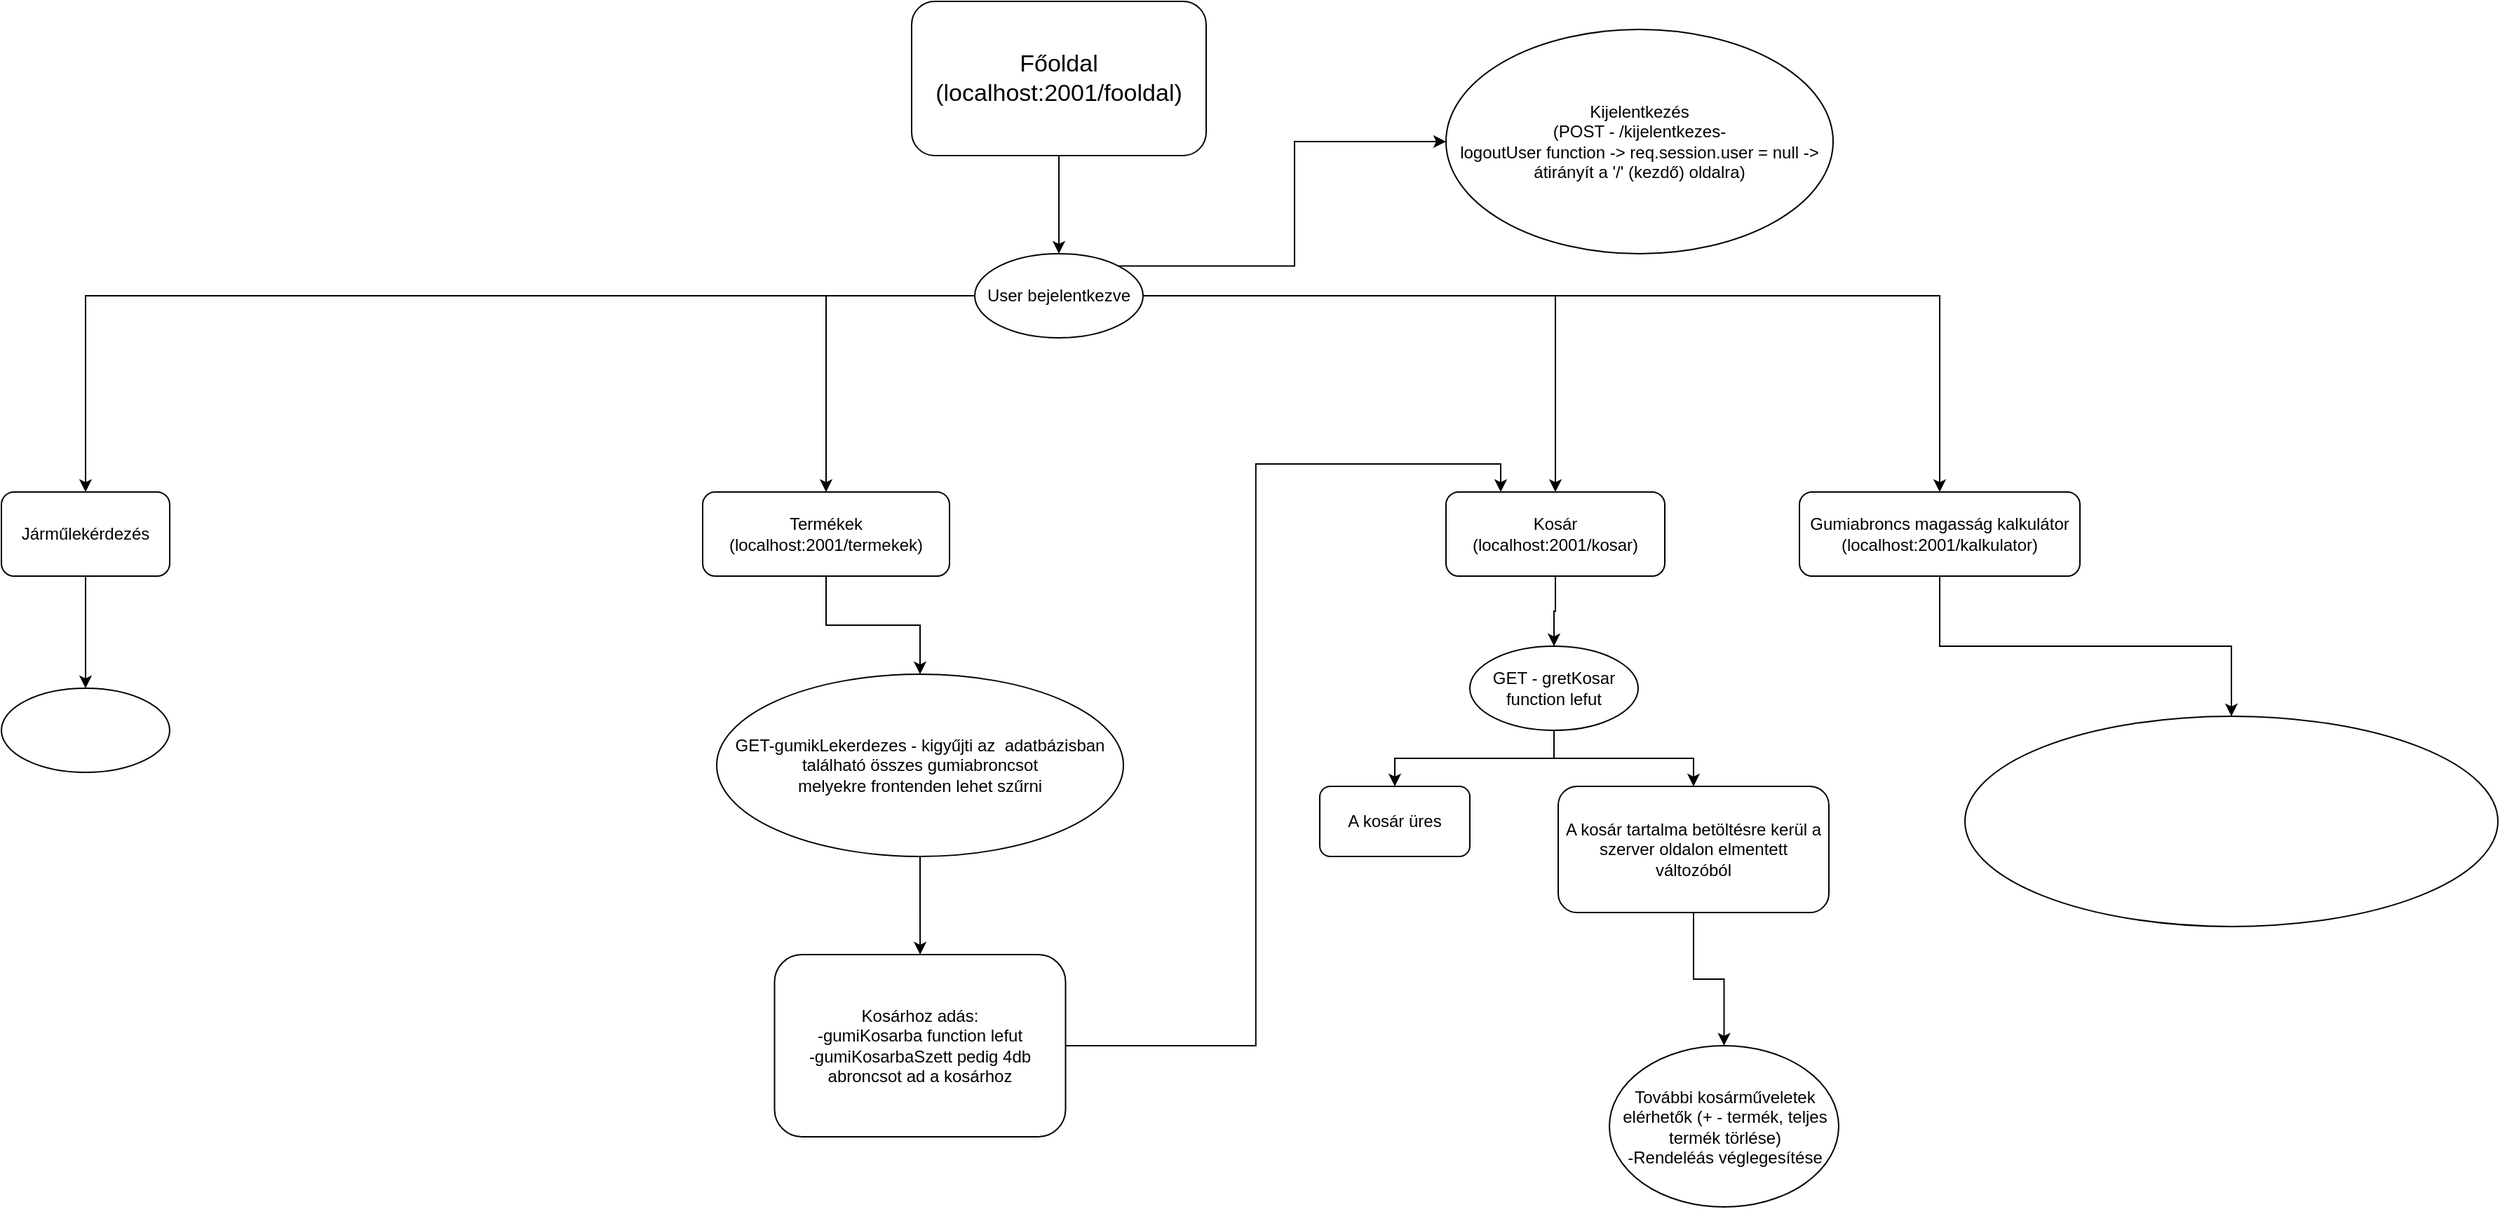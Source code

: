 <mxfile version="17.1.3" type="device"><diagram id="HGh5GYdAjxCbBvtb3ppb" name="Page-1"><mxGraphModel dx="2403" dy="1813" grid="1" gridSize="10" guides="1" tooltips="1" connect="1" arrows="1" fold="1" page="1" pageScale="1" pageWidth="827" pageHeight="1169" math="0" shadow="0"><root><mxCell id="0"/><mxCell id="1" parent="0"/><mxCell id="qYlpwDRyYmOsgT5r-fNk-3" value="" style="edgeStyle=orthogonalEdgeStyle;rounded=0;orthogonalLoop=1;jettySize=auto;html=1;fontSize=17;" parent="1" source="qYlpwDRyYmOsgT5r-fNk-1" target="qYlpwDRyYmOsgT5r-fNk-2" edge="1"><mxGeometry relative="1" as="geometry"/></mxCell><mxCell id="qYlpwDRyYmOsgT5r-fNk-1" value="&lt;font style=&quot;font-size: 17px&quot;&gt;Főoldal&lt;br&gt;(localhost:2001/fooldal)&lt;/font&gt;" style="rounded=1;whiteSpace=wrap;html=1;" parent="1" vertex="1"><mxGeometry x="309" y="-10" width="210" height="110" as="geometry"/></mxCell><mxCell id="qYlpwDRyYmOsgT5r-fNk-7" value="" style="edgeStyle=orthogonalEdgeStyle;rounded=0;orthogonalLoop=1;jettySize=auto;html=1;fontSize=17;" parent="1" source="qYlpwDRyYmOsgT5r-fNk-2" target="qYlpwDRyYmOsgT5r-fNk-6" edge="1"><mxGeometry relative="1" as="geometry"/></mxCell><mxCell id="qYlpwDRyYmOsgT5r-fNk-9" value="" style="edgeStyle=orthogonalEdgeStyle;rounded=0;orthogonalLoop=1;jettySize=auto;html=1;fontSize=17;" parent="1" source="qYlpwDRyYmOsgT5r-fNk-2" target="qYlpwDRyYmOsgT5r-fNk-8" edge="1"><mxGeometry relative="1" as="geometry"/></mxCell><mxCell id="qYlpwDRyYmOsgT5r-fNk-11" value="" style="edgeStyle=orthogonalEdgeStyle;rounded=0;orthogonalLoop=1;jettySize=auto;html=1;fontSize=17;" parent="1" source="qYlpwDRyYmOsgT5r-fNk-2" target="qYlpwDRyYmOsgT5r-fNk-10" edge="1"><mxGeometry relative="1" as="geometry"/></mxCell><mxCell id="qYlpwDRyYmOsgT5r-fNk-13" value="" style="edgeStyle=orthogonalEdgeStyle;rounded=0;orthogonalLoop=1;jettySize=auto;html=1;fontSize=17;" parent="1" source="qYlpwDRyYmOsgT5r-fNk-2" target="qYlpwDRyYmOsgT5r-fNk-12" edge="1"><mxGeometry relative="1" as="geometry"/></mxCell><mxCell id="qYlpwDRyYmOsgT5r-fNk-18" style="edgeStyle=orthogonalEdgeStyle;rounded=0;orthogonalLoop=1;jettySize=auto;html=1;exitX=1;exitY=0;exitDx=0;exitDy=0;entryX=0;entryY=0.5;entryDx=0;entryDy=0;fontSize=17;" parent="1" source="qYlpwDRyYmOsgT5r-fNk-2" target="qYlpwDRyYmOsgT5r-fNk-4" edge="1"><mxGeometry relative="1" as="geometry"/></mxCell><mxCell id="qYlpwDRyYmOsgT5r-fNk-2" value="User bejelentkezve" style="ellipse;whiteSpace=wrap;html=1;rounded=1;" parent="1" vertex="1"><mxGeometry x="354" y="170" width="120" height="60" as="geometry"/></mxCell><mxCell id="qYlpwDRyYmOsgT5r-fNk-4" value="Kijelentkezés&lt;br&gt;(POST - /kijelentkezes- &lt;br&gt;logoutUser function -&amp;gt; req.session.user = null -&amp;gt; átirányít a '/' (kezdő) oldalra)" style="ellipse;whiteSpace=wrap;html=1;rounded=1;" parent="1" vertex="1"><mxGeometry x="690" y="10" width="276" height="160" as="geometry"/></mxCell><mxCell id="qYlpwDRyYmOsgT5r-fNk-15" value="" style="edgeStyle=orthogonalEdgeStyle;rounded=0;orthogonalLoop=1;jettySize=auto;html=1;fontSize=17;" parent="1" source="qYlpwDRyYmOsgT5r-fNk-6" target="qYlpwDRyYmOsgT5r-fNk-14" edge="1"><mxGeometry relative="1" as="geometry"/></mxCell><mxCell id="qYlpwDRyYmOsgT5r-fNk-6" value="Járműlekérdezés" style="whiteSpace=wrap;html=1;rounded=1;" parent="1" vertex="1"><mxGeometry x="-340" y="340" width="120" height="60" as="geometry"/></mxCell><mxCell id="qYlpwDRyYmOsgT5r-fNk-17" value="" style="edgeStyle=orthogonalEdgeStyle;rounded=0;orthogonalLoop=1;jettySize=auto;html=1;fontSize=17;" parent="1" source="qYlpwDRyYmOsgT5r-fNk-8" target="qYlpwDRyYmOsgT5r-fNk-16" edge="1"><mxGeometry relative="1" as="geometry"/></mxCell><mxCell id="qYlpwDRyYmOsgT5r-fNk-8" value="Termékek&lt;br&gt;(localhost:2001/termekek)" style="whiteSpace=wrap;html=1;rounded=1;" parent="1" vertex="1"><mxGeometry x="160" y="340" width="176" height="60" as="geometry"/></mxCell><mxCell id="qYlpwDRyYmOsgT5r-fNk-27" value="" style="edgeStyle=orthogonalEdgeStyle;rounded=0;orthogonalLoop=1;jettySize=auto;html=1;fontSize=17;" parent="1" source="qYlpwDRyYmOsgT5r-fNk-10" target="qYlpwDRyYmOsgT5r-fNk-26" edge="1"><mxGeometry relative="1" as="geometry"/></mxCell><mxCell id="qYlpwDRyYmOsgT5r-fNk-10" value="Kosár&lt;br&gt;(localhost:2001/kosar)" style="whiteSpace=wrap;html=1;rounded=1;" parent="1" vertex="1"><mxGeometry x="690" y="340" width="156" height="60" as="geometry"/></mxCell><mxCell id="Z-UA0LGfHoTg0JX9UKSZ-2" value="" style="edgeStyle=orthogonalEdgeStyle;rounded=0;orthogonalLoop=1;jettySize=auto;html=1;" edge="1" parent="1" source="qYlpwDRyYmOsgT5r-fNk-12" target="Z-UA0LGfHoTg0JX9UKSZ-1"><mxGeometry relative="1" as="geometry"/></mxCell><mxCell id="qYlpwDRyYmOsgT5r-fNk-12" value="Gumiabroncs magasság kalkulátor&lt;br&gt;(localhost:2001/kalkulator)" style="whiteSpace=wrap;html=1;rounded=1;" parent="1" vertex="1"><mxGeometry x="942" y="340" width="200" height="60" as="geometry"/></mxCell><mxCell id="qYlpwDRyYmOsgT5r-fNk-14" value="" style="ellipse;whiteSpace=wrap;html=1;rounded=1;" parent="1" vertex="1"><mxGeometry x="-340" y="480" width="120" height="60" as="geometry"/></mxCell><mxCell id="qYlpwDRyYmOsgT5r-fNk-22" value="" style="edgeStyle=orthogonalEdgeStyle;rounded=0;orthogonalLoop=1;jettySize=auto;html=1;fontSize=17;" parent="1" source="qYlpwDRyYmOsgT5r-fNk-16" target="qYlpwDRyYmOsgT5r-fNk-21" edge="1"><mxGeometry relative="1" as="geometry"/></mxCell><mxCell id="qYlpwDRyYmOsgT5r-fNk-16" value="GET-gumikLekerdezes - kigyűjti az&amp;nbsp; adatbázisban található összes gumiabroncsot&lt;br&gt;melyekre frontenden lehet szűrni" style="ellipse;whiteSpace=wrap;html=1;rounded=1;" parent="1" vertex="1"><mxGeometry x="170" y="470" width="290" height="130" as="geometry"/></mxCell><mxCell id="qYlpwDRyYmOsgT5r-fNk-25" style="edgeStyle=orthogonalEdgeStyle;rounded=0;orthogonalLoop=1;jettySize=auto;html=1;entryX=0.25;entryY=0;entryDx=0;entryDy=0;fontSize=17;" parent="1" source="qYlpwDRyYmOsgT5r-fNk-21" target="qYlpwDRyYmOsgT5r-fNk-10" edge="1"><mxGeometry relative="1" as="geometry"/></mxCell><mxCell id="qYlpwDRyYmOsgT5r-fNk-21" value="Kosárhoz adás:&lt;br&gt;-gumiKosarba function lefut&lt;br&gt;-gumiKosarbaSzett pedig 4db abroncsot ad a kosárhoz" style="whiteSpace=wrap;html=1;rounded=1;" parent="1" vertex="1"><mxGeometry x="211.25" y="670" width="207.5" height="130" as="geometry"/></mxCell><mxCell id="qYlpwDRyYmOsgT5r-fNk-35" value="" style="edgeStyle=orthogonalEdgeStyle;rounded=0;orthogonalLoop=1;jettySize=auto;html=1;fontSize=17;" parent="1" source="qYlpwDRyYmOsgT5r-fNk-26" target="qYlpwDRyYmOsgT5r-fNk-34" edge="1"><mxGeometry relative="1" as="geometry"/></mxCell><mxCell id="qYlpwDRyYmOsgT5r-fNk-37" value="" style="edgeStyle=orthogonalEdgeStyle;rounded=0;orthogonalLoop=1;jettySize=auto;html=1;fontSize=17;" parent="1" source="qYlpwDRyYmOsgT5r-fNk-26" target="qYlpwDRyYmOsgT5r-fNk-36" edge="1"><mxGeometry relative="1" as="geometry"/></mxCell><mxCell id="qYlpwDRyYmOsgT5r-fNk-26" value="GET - gretKosar function lefut" style="ellipse;whiteSpace=wrap;html=1;rounded=1;" parent="1" vertex="1"><mxGeometry x="707" y="450" width="120" height="60" as="geometry"/></mxCell><mxCell id="qYlpwDRyYmOsgT5r-fNk-34" value="A kosár üres" style="whiteSpace=wrap;html=1;rounded=1;" parent="1" vertex="1"><mxGeometry x="600" y="550" width="107" height="50" as="geometry"/></mxCell><mxCell id="qYlpwDRyYmOsgT5r-fNk-39" value="" style="edgeStyle=orthogonalEdgeStyle;rounded=0;orthogonalLoop=1;jettySize=auto;html=1;fontSize=17;" parent="1" source="qYlpwDRyYmOsgT5r-fNk-36" target="qYlpwDRyYmOsgT5r-fNk-38" edge="1"><mxGeometry relative="1" as="geometry"/></mxCell><mxCell id="qYlpwDRyYmOsgT5r-fNk-36" value="A kosár tartalma betöltésre kerül a szerver oldalon elmentett változóból" style="whiteSpace=wrap;html=1;rounded=1;" parent="1" vertex="1"><mxGeometry x="770" y="550" width="193" height="90" as="geometry"/></mxCell><mxCell id="qYlpwDRyYmOsgT5r-fNk-38" value="További kosárműveletek elérhetők (+ - termék, teljes termék törlése)&lt;br&gt;-Rendeléás véglegesítése" style="ellipse;whiteSpace=wrap;html=1;rounded=1;" parent="1" vertex="1"><mxGeometry x="806.5" y="735" width="163.5" height="115" as="geometry"/></mxCell><mxCell id="Z-UA0LGfHoTg0JX9UKSZ-1" value="" style="ellipse;whiteSpace=wrap;html=1;rounded=1;" vertex="1" parent="1"><mxGeometry x="1060" y="500" width="380" height="150" as="geometry"/></mxCell></root></mxGraphModel></diagram></mxfile>